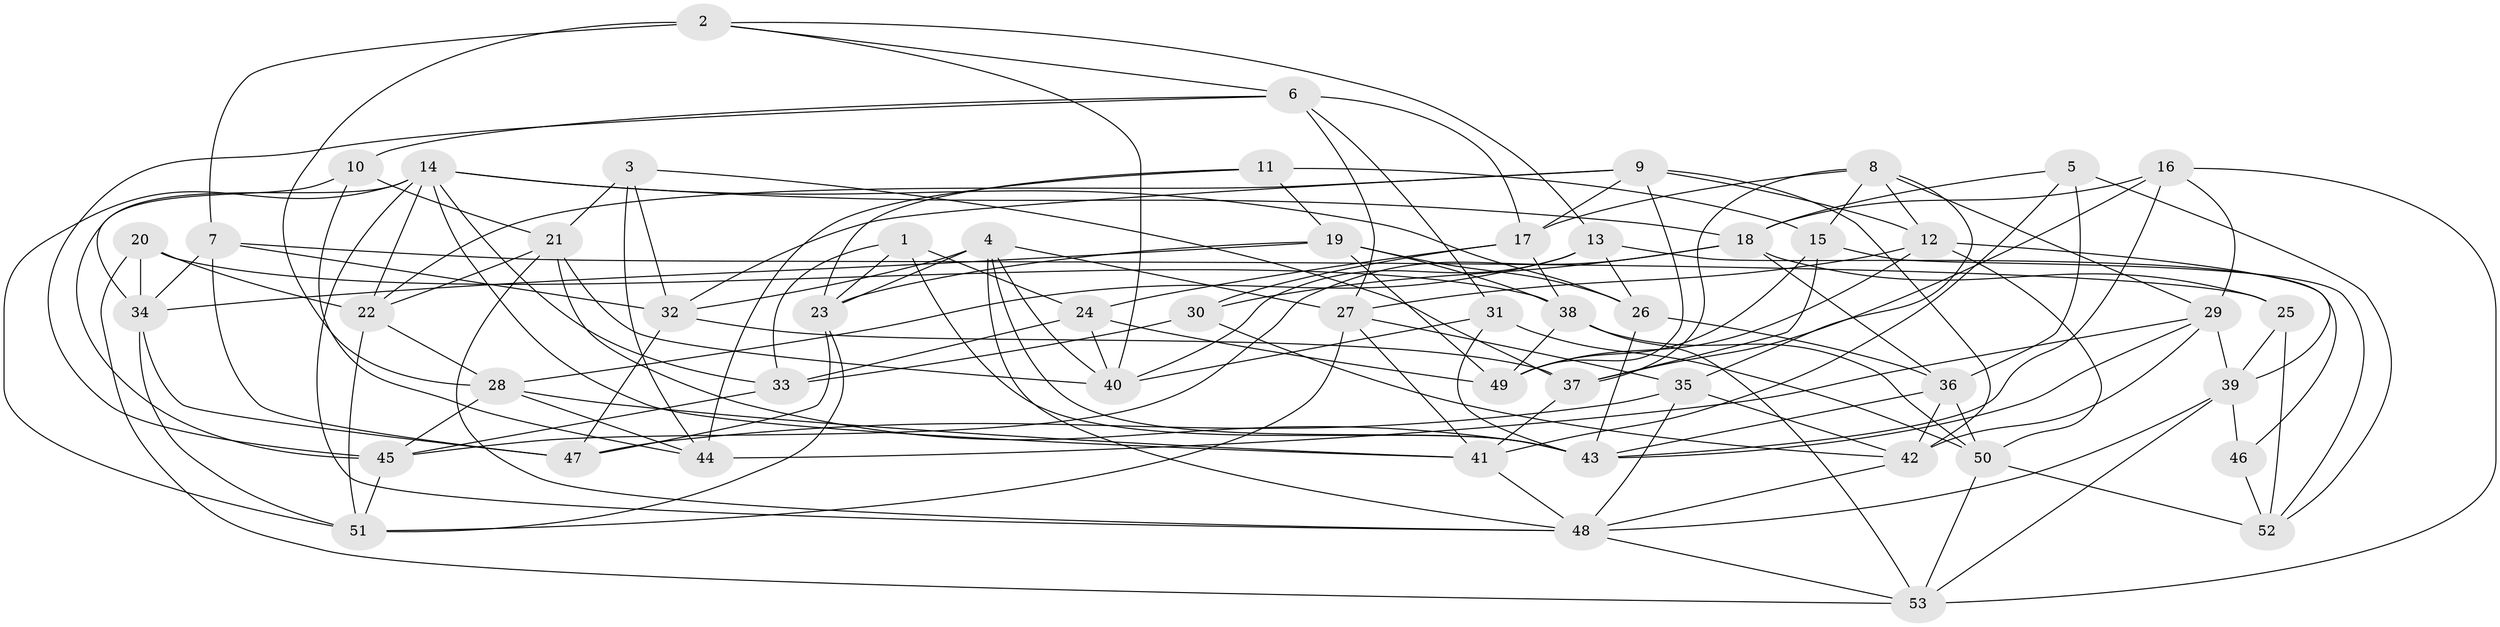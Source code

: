 // original degree distribution, {4: 1.0}
// Generated by graph-tools (version 1.1) at 2025/02/03/09/25 03:02:58]
// undirected, 53 vertices, 146 edges
graph export_dot {
graph [start="1"]
  node [color=gray90,style=filled];
  1;
  2;
  3;
  4;
  5;
  6;
  7;
  8;
  9;
  10;
  11;
  12;
  13;
  14;
  15;
  16;
  17;
  18;
  19;
  20;
  21;
  22;
  23;
  24;
  25;
  26;
  27;
  28;
  29;
  30;
  31;
  32;
  33;
  34;
  35;
  36;
  37;
  38;
  39;
  40;
  41;
  42;
  43;
  44;
  45;
  46;
  47;
  48;
  49;
  50;
  51;
  52;
  53;
  1 -- 23 [weight=1.0];
  1 -- 24 [weight=1.0];
  1 -- 33 [weight=1.0];
  1 -- 43 [weight=1.0];
  2 -- 6 [weight=1.0];
  2 -- 7 [weight=2.0];
  2 -- 13 [weight=1.0];
  2 -- 28 [weight=1.0];
  2 -- 40 [weight=1.0];
  3 -- 21 [weight=1.0];
  3 -- 32 [weight=1.0];
  3 -- 37 [weight=1.0];
  3 -- 44 [weight=1.0];
  4 -- 23 [weight=1.0];
  4 -- 27 [weight=1.0];
  4 -- 32 [weight=1.0];
  4 -- 40 [weight=1.0];
  4 -- 43 [weight=1.0];
  4 -- 48 [weight=1.0];
  5 -- 18 [weight=1.0];
  5 -- 36 [weight=1.0];
  5 -- 41 [weight=1.0];
  5 -- 52 [weight=1.0];
  6 -- 10 [weight=1.0];
  6 -- 17 [weight=1.0];
  6 -- 27 [weight=1.0];
  6 -- 31 [weight=1.0];
  6 -- 45 [weight=1.0];
  7 -- 25 [weight=1.0];
  7 -- 32 [weight=1.0];
  7 -- 34 [weight=1.0];
  7 -- 47 [weight=1.0];
  8 -- 12 [weight=1.0];
  8 -- 15 [weight=1.0];
  8 -- 17 [weight=1.0];
  8 -- 29 [weight=1.0];
  8 -- 35 [weight=1.0];
  8 -- 37 [weight=1.0];
  9 -- 12 [weight=1.0];
  9 -- 17 [weight=1.0];
  9 -- 22 [weight=1.0];
  9 -- 32 [weight=1.0];
  9 -- 42 [weight=1.0];
  9 -- 49 [weight=1.0];
  10 -- 21 [weight=1.0];
  10 -- 34 [weight=1.0];
  10 -- 44 [weight=1.0];
  11 -- 15 [weight=2.0];
  11 -- 19 [weight=1.0];
  11 -- 23 [weight=1.0];
  11 -- 44 [weight=2.0];
  12 -- 27 [weight=1.0];
  12 -- 39 [weight=1.0];
  12 -- 49 [weight=1.0];
  12 -- 50 [weight=1.0];
  13 -- 26 [weight=2.0];
  13 -- 28 [weight=1.0];
  13 -- 40 [weight=1.0];
  13 -- 46 [weight=1.0];
  14 -- 18 [weight=1.0];
  14 -- 22 [weight=1.0];
  14 -- 26 [weight=1.0];
  14 -- 33 [weight=1.0];
  14 -- 41 [weight=1.0];
  14 -- 45 [weight=1.0];
  14 -- 48 [weight=1.0];
  14 -- 51 [weight=1.0];
  15 -- 37 [weight=1.0];
  15 -- 49 [weight=1.0];
  15 -- 52 [weight=1.0];
  16 -- 18 [weight=2.0];
  16 -- 29 [weight=1.0];
  16 -- 37 [weight=1.0];
  16 -- 43 [weight=1.0];
  16 -- 53 [weight=1.0];
  17 -- 24 [weight=1.0];
  17 -- 30 [weight=1.0];
  17 -- 38 [weight=1.0];
  18 -- 25 [weight=1.0];
  18 -- 30 [weight=1.0];
  18 -- 36 [weight=1.0];
  18 -- 45 [weight=1.0];
  19 -- 23 [weight=1.0];
  19 -- 26 [weight=1.0];
  19 -- 34 [weight=1.0];
  19 -- 38 [weight=1.0];
  19 -- 49 [weight=1.0];
  20 -- 22 [weight=1.0];
  20 -- 34 [weight=1.0];
  20 -- 38 [weight=1.0];
  20 -- 53 [weight=1.0];
  21 -- 22 [weight=1.0];
  21 -- 40 [weight=1.0];
  21 -- 43 [weight=1.0];
  21 -- 48 [weight=1.0];
  22 -- 28 [weight=1.0];
  22 -- 51 [weight=1.0];
  23 -- 47 [weight=1.0];
  23 -- 51 [weight=1.0];
  24 -- 33 [weight=2.0];
  24 -- 40 [weight=1.0];
  24 -- 49 [weight=1.0];
  25 -- 39 [weight=1.0];
  25 -- 52 [weight=1.0];
  26 -- 36 [weight=1.0];
  26 -- 43 [weight=1.0];
  27 -- 35 [weight=1.0];
  27 -- 41 [weight=1.0];
  27 -- 51 [weight=1.0];
  28 -- 41 [weight=1.0];
  28 -- 44 [weight=1.0];
  28 -- 45 [weight=1.0];
  29 -- 39 [weight=1.0];
  29 -- 42 [weight=1.0];
  29 -- 43 [weight=1.0];
  29 -- 44 [weight=1.0];
  30 -- 33 [weight=1.0];
  30 -- 42 [weight=1.0];
  31 -- 40 [weight=1.0];
  31 -- 43 [weight=1.0];
  31 -- 50 [weight=1.0];
  32 -- 37 [weight=1.0];
  32 -- 47 [weight=1.0];
  33 -- 45 [weight=1.0];
  34 -- 47 [weight=1.0];
  34 -- 51 [weight=1.0];
  35 -- 42 [weight=1.0];
  35 -- 47 [weight=2.0];
  35 -- 48 [weight=1.0];
  36 -- 42 [weight=1.0];
  36 -- 43 [weight=1.0];
  36 -- 50 [weight=1.0];
  37 -- 41 [weight=1.0];
  38 -- 49 [weight=1.0];
  38 -- 50 [weight=1.0];
  38 -- 53 [weight=1.0];
  39 -- 46 [weight=1.0];
  39 -- 48 [weight=1.0];
  39 -- 53 [weight=1.0];
  41 -- 48 [weight=1.0];
  42 -- 48 [weight=1.0];
  45 -- 51 [weight=1.0];
  46 -- 52 [weight=2.0];
  48 -- 53 [weight=1.0];
  50 -- 52 [weight=1.0];
  50 -- 53 [weight=1.0];
}
